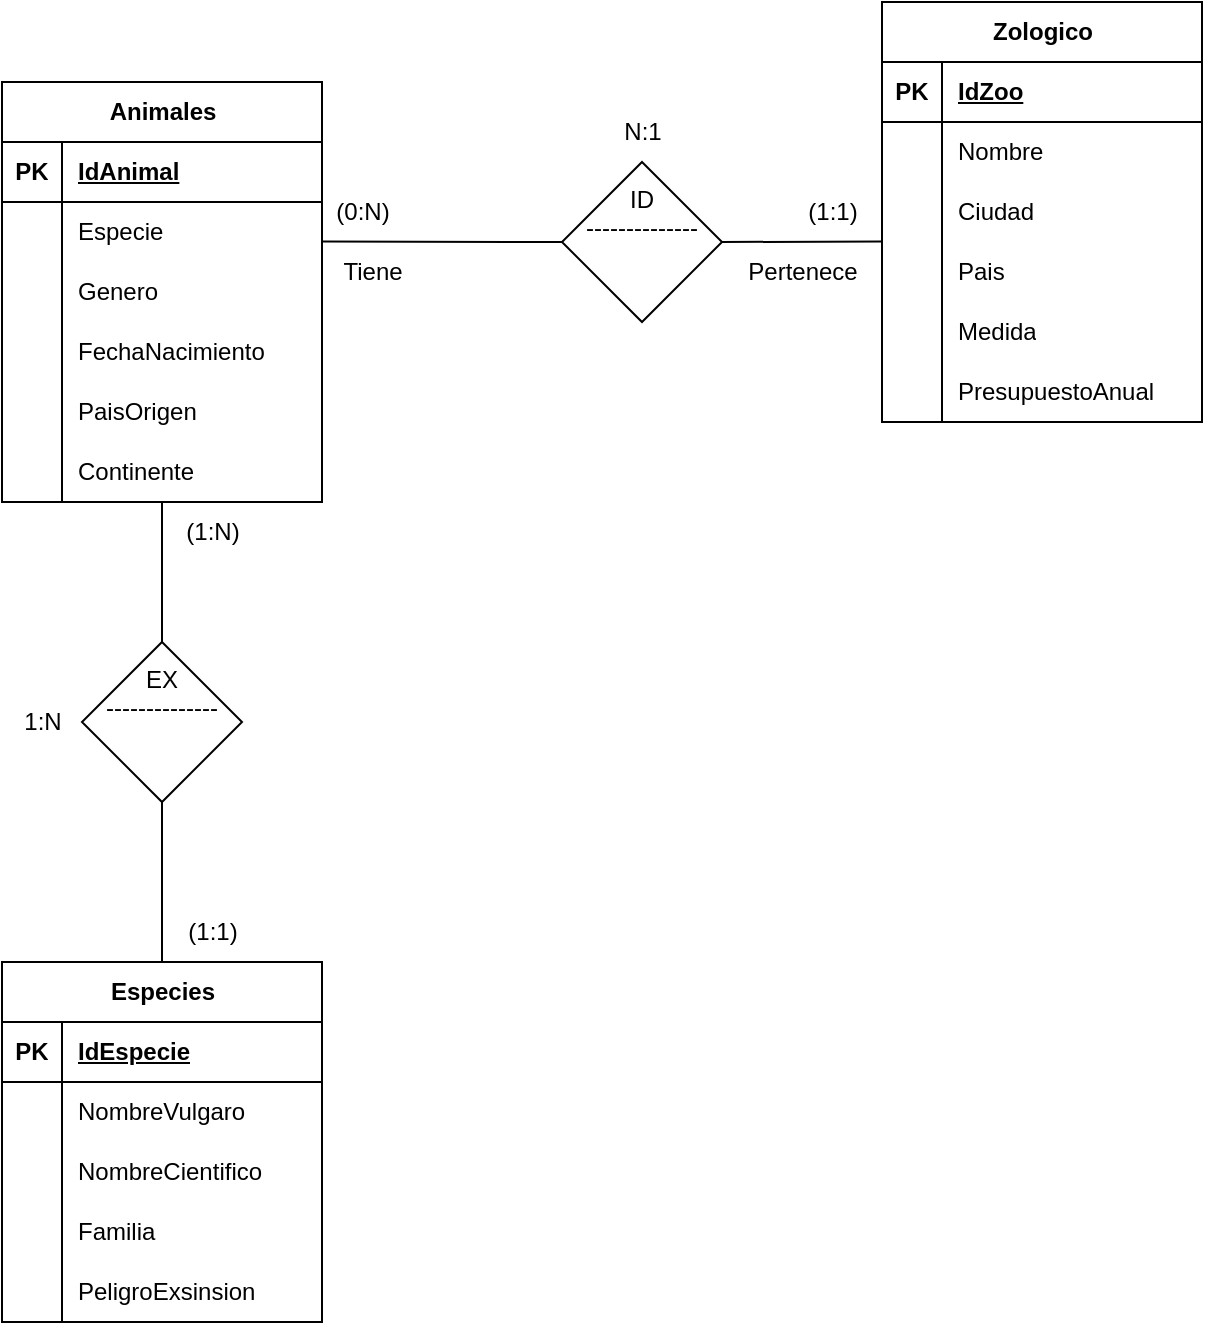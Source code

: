 <mxfile version="26.0.14">
  <diagram name="Página-1" id="LVxVNNkQAN6GGv_CCXWp">
    <mxGraphModel dx="1816" dy="537" grid="1" gridSize="10" guides="1" tooltips="1" connect="1" arrows="1" fold="1" page="1" pageScale="1" pageWidth="827" pageHeight="1169" math="0" shadow="0">
      <root>
        <mxCell id="0" />
        <mxCell id="1" parent="0" />
        <mxCell id="Okz9QfnFRRuH3IYtQU0A-1" value="Especies" style="shape=table;startSize=30;container=1;collapsible=1;childLayout=tableLayout;fixedRows=1;rowLines=0;fontStyle=1;align=center;resizeLast=1;html=1;" vertex="1" parent="1">
          <mxGeometry x="-40" y="960" width="160.0" height="180" as="geometry" />
        </mxCell>
        <mxCell id="Okz9QfnFRRuH3IYtQU0A-2" value="" style="shape=tableRow;horizontal=0;startSize=0;swimlaneHead=0;swimlaneBody=0;fillColor=none;collapsible=0;dropTarget=0;points=[[0,0.5],[1,0.5]];portConstraint=eastwest;top=0;left=0;right=0;bottom=1;" vertex="1" parent="Okz9QfnFRRuH3IYtQU0A-1">
          <mxGeometry y="30" width="160.0" height="30" as="geometry" />
        </mxCell>
        <mxCell id="Okz9QfnFRRuH3IYtQU0A-3" value="PK" style="shape=partialRectangle;connectable=0;fillColor=none;top=0;left=0;bottom=0;right=0;fontStyle=1;overflow=hidden;whiteSpace=wrap;html=1;" vertex="1" parent="Okz9QfnFRRuH3IYtQU0A-2">
          <mxGeometry width="30" height="30" as="geometry">
            <mxRectangle width="30" height="30" as="alternateBounds" />
          </mxGeometry>
        </mxCell>
        <mxCell id="Okz9QfnFRRuH3IYtQU0A-4" value="IdEspecie" style="shape=partialRectangle;connectable=0;fillColor=none;top=0;left=0;bottom=0;right=0;align=left;spacingLeft=6;fontStyle=5;overflow=hidden;whiteSpace=wrap;html=1;" vertex="1" parent="Okz9QfnFRRuH3IYtQU0A-2">
          <mxGeometry x="30" width="130.0" height="30" as="geometry">
            <mxRectangle width="130.0" height="30" as="alternateBounds" />
          </mxGeometry>
        </mxCell>
        <mxCell id="Okz9QfnFRRuH3IYtQU0A-5" value="" style="shape=tableRow;horizontal=0;startSize=0;swimlaneHead=0;swimlaneBody=0;fillColor=none;collapsible=0;dropTarget=0;points=[[0,0.5],[1,0.5]];portConstraint=eastwest;top=0;left=0;right=0;bottom=0;" vertex="1" parent="Okz9QfnFRRuH3IYtQU0A-1">
          <mxGeometry y="60" width="160.0" height="30" as="geometry" />
        </mxCell>
        <mxCell id="Okz9QfnFRRuH3IYtQU0A-6" value="" style="shape=partialRectangle;connectable=0;fillColor=none;top=0;left=0;bottom=0;right=0;editable=1;overflow=hidden;whiteSpace=wrap;html=1;" vertex="1" parent="Okz9QfnFRRuH3IYtQU0A-5">
          <mxGeometry width="30" height="30" as="geometry">
            <mxRectangle width="30" height="30" as="alternateBounds" />
          </mxGeometry>
        </mxCell>
        <mxCell id="Okz9QfnFRRuH3IYtQU0A-7" value="NombreVulgaro" style="shape=partialRectangle;connectable=0;fillColor=none;top=0;left=0;bottom=0;right=0;align=left;spacingLeft=6;overflow=hidden;whiteSpace=wrap;html=1;" vertex="1" parent="Okz9QfnFRRuH3IYtQU0A-5">
          <mxGeometry x="30" width="130.0" height="30" as="geometry">
            <mxRectangle width="130.0" height="30" as="alternateBounds" />
          </mxGeometry>
        </mxCell>
        <mxCell id="Okz9QfnFRRuH3IYtQU0A-8" value="" style="shape=tableRow;horizontal=0;startSize=0;swimlaneHead=0;swimlaneBody=0;fillColor=none;collapsible=0;dropTarget=0;points=[[0,0.5],[1,0.5]];portConstraint=eastwest;top=0;left=0;right=0;bottom=0;" vertex="1" parent="Okz9QfnFRRuH3IYtQU0A-1">
          <mxGeometry y="90" width="160.0" height="30" as="geometry" />
        </mxCell>
        <mxCell id="Okz9QfnFRRuH3IYtQU0A-9" value="" style="shape=partialRectangle;connectable=0;fillColor=none;top=0;left=0;bottom=0;right=0;editable=1;overflow=hidden;whiteSpace=wrap;html=1;" vertex="1" parent="Okz9QfnFRRuH3IYtQU0A-8">
          <mxGeometry width="30" height="30" as="geometry">
            <mxRectangle width="30" height="30" as="alternateBounds" />
          </mxGeometry>
        </mxCell>
        <mxCell id="Okz9QfnFRRuH3IYtQU0A-10" value="NombreCientifico" style="shape=partialRectangle;connectable=0;fillColor=none;top=0;left=0;bottom=0;right=0;align=left;spacingLeft=6;overflow=hidden;whiteSpace=wrap;html=1;" vertex="1" parent="Okz9QfnFRRuH3IYtQU0A-8">
          <mxGeometry x="30" width="130.0" height="30" as="geometry">
            <mxRectangle width="130.0" height="30" as="alternateBounds" />
          </mxGeometry>
        </mxCell>
        <mxCell id="Okz9QfnFRRuH3IYtQU0A-11" value="" style="shape=tableRow;horizontal=0;startSize=0;swimlaneHead=0;swimlaneBody=0;fillColor=none;collapsible=0;dropTarget=0;points=[[0,0.5],[1,0.5]];portConstraint=eastwest;top=0;left=0;right=0;bottom=0;" vertex="1" parent="Okz9QfnFRRuH3IYtQU0A-1">
          <mxGeometry y="120" width="160.0" height="30" as="geometry" />
        </mxCell>
        <mxCell id="Okz9QfnFRRuH3IYtQU0A-12" value="" style="shape=partialRectangle;connectable=0;fillColor=none;top=0;left=0;bottom=0;right=0;editable=1;overflow=hidden;whiteSpace=wrap;html=1;" vertex="1" parent="Okz9QfnFRRuH3IYtQU0A-11">
          <mxGeometry width="30" height="30" as="geometry">
            <mxRectangle width="30" height="30" as="alternateBounds" />
          </mxGeometry>
        </mxCell>
        <mxCell id="Okz9QfnFRRuH3IYtQU0A-13" value="Familia" style="shape=partialRectangle;connectable=0;fillColor=none;top=0;left=0;bottom=0;right=0;align=left;spacingLeft=6;overflow=hidden;whiteSpace=wrap;html=1;" vertex="1" parent="Okz9QfnFRRuH3IYtQU0A-11">
          <mxGeometry x="30" width="130.0" height="30" as="geometry">
            <mxRectangle width="130.0" height="30" as="alternateBounds" />
          </mxGeometry>
        </mxCell>
        <mxCell id="Okz9QfnFRRuH3IYtQU0A-53" value="" style="shape=tableRow;horizontal=0;startSize=0;swimlaneHead=0;swimlaneBody=0;fillColor=none;collapsible=0;dropTarget=0;points=[[0,0.5],[1,0.5]];portConstraint=eastwest;top=0;left=0;right=0;bottom=0;" vertex="1" parent="Okz9QfnFRRuH3IYtQU0A-1">
          <mxGeometry y="150" width="160.0" height="30" as="geometry" />
        </mxCell>
        <mxCell id="Okz9QfnFRRuH3IYtQU0A-54" value="" style="shape=partialRectangle;connectable=0;fillColor=none;top=0;left=0;bottom=0;right=0;editable=1;overflow=hidden;whiteSpace=wrap;html=1;" vertex="1" parent="Okz9QfnFRRuH3IYtQU0A-53">
          <mxGeometry width="30" height="30" as="geometry">
            <mxRectangle width="30" height="30" as="alternateBounds" />
          </mxGeometry>
        </mxCell>
        <mxCell id="Okz9QfnFRRuH3IYtQU0A-55" value="PeligroExsinsion" style="shape=partialRectangle;connectable=0;fillColor=none;top=0;left=0;bottom=0;right=0;align=left;spacingLeft=6;overflow=hidden;whiteSpace=wrap;html=1;" vertex="1" parent="Okz9QfnFRRuH3IYtQU0A-53">
          <mxGeometry x="30" width="130.0" height="30" as="geometry">
            <mxRectangle width="130.0" height="30" as="alternateBounds" />
          </mxGeometry>
        </mxCell>
        <mxCell id="Okz9QfnFRRuH3IYtQU0A-14" value="" style="group" vertex="1" connectable="0" parent="1">
          <mxGeometry x="240" y="560" width="80" height="80" as="geometry" />
        </mxCell>
        <mxCell id="Okz9QfnFRRuH3IYtQU0A-17" value="ID&lt;br&gt;-------------&lt;span style=&quot;background-color: transparent; color: light-dark(rgb(0, 0, 0), rgb(255, 255, 255));&quot;&gt;-&lt;/span&gt;&lt;div&gt;&lt;div&gt;&lt;br&gt;&lt;/div&gt;&lt;div&gt;&lt;br&gt;&lt;/div&gt;&lt;/div&gt;" style="rhombus;whiteSpace=wrap;html=1;movable=1;resizable=1;rotatable=1;deletable=1;editable=1;locked=0;connectable=1;" vertex="1" parent="Okz9QfnFRRuH3IYtQU0A-14">
          <mxGeometry width="80" height="80" as="geometry" />
        </mxCell>
        <mxCell id="Okz9QfnFRRuH3IYtQU0A-18" value="Animales" style="shape=table;startSize=30;container=1;collapsible=1;childLayout=tableLayout;fixedRows=1;rowLines=0;fontStyle=1;align=center;resizeLast=1;html=1;" vertex="1" parent="1">
          <mxGeometry x="-40" y="520" width="160.0" height="210" as="geometry" />
        </mxCell>
        <mxCell id="Okz9QfnFRRuH3IYtQU0A-19" value="" style="shape=tableRow;horizontal=0;startSize=0;swimlaneHead=0;swimlaneBody=0;fillColor=none;collapsible=0;dropTarget=0;points=[[0,0.5],[1,0.5]];portConstraint=eastwest;top=0;left=0;right=0;bottom=1;" vertex="1" parent="Okz9QfnFRRuH3IYtQU0A-18">
          <mxGeometry y="30" width="160.0" height="30" as="geometry" />
        </mxCell>
        <mxCell id="Okz9QfnFRRuH3IYtQU0A-20" value="PK" style="shape=partialRectangle;connectable=0;fillColor=none;top=0;left=0;bottom=0;right=0;fontStyle=1;overflow=hidden;whiteSpace=wrap;html=1;" vertex="1" parent="Okz9QfnFRRuH3IYtQU0A-19">
          <mxGeometry width="30" height="30" as="geometry">
            <mxRectangle width="30" height="30" as="alternateBounds" />
          </mxGeometry>
        </mxCell>
        <mxCell id="Okz9QfnFRRuH3IYtQU0A-21" value="IdAnimal" style="shape=partialRectangle;connectable=0;fillColor=none;top=0;left=0;bottom=0;right=0;align=left;spacingLeft=6;fontStyle=5;overflow=hidden;whiteSpace=wrap;html=1;" vertex="1" parent="Okz9QfnFRRuH3IYtQU0A-19">
          <mxGeometry x="30" width="130.0" height="30" as="geometry">
            <mxRectangle width="130.0" height="30" as="alternateBounds" />
          </mxGeometry>
        </mxCell>
        <mxCell id="Okz9QfnFRRuH3IYtQU0A-22" value="" style="shape=tableRow;horizontal=0;startSize=0;swimlaneHead=0;swimlaneBody=0;fillColor=none;collapsible=0;dropTarget=0;points=[[0,0.5],[1,0.5]];portConstraint=eastwest;top=0;left=0;right=0;bottom=0;" vertex="1" parent="Okz9QfnFRRuH3IYtQU0A-18">
          <mxGeometry y="60" width="160.0" height="30" as="geometry" />
        </mxCell>
        <mxCell id="Okz9QfnFRRuH3IYtQU0A-23" value="" style="shape=partialRectangle;connectable=0;fillColor=none;top=0;left=0;bottom=0;right=0;editable=1;overflow=hidden;whiteSpace=wrap;html=1;" vertex="1" parent="Okz9QfnFRRuH3IYtQU0A-22">
          <mxGeometry width="30" height="30" as="geometry">
            <mxRectangle width="30" height="30" as="alternateBounds" />
          </mxGeometry>
        </mxCell>
        <mxCell id="Okz9QfnFRRuH3IYtQU0A-24" value="Especie" style="shape=partialRectangle;connectable=0;fillColor=none;top=0;left=0;bottom=0;right=0;align=left;spacingLeft=6;overflow=hidden;whiteSpace=wrap;html=1;" vertex="1" parent="Okz9QfnFRRuH3IYtQU0A-22">
          <mxGeometry x="30" width="130.0" height="30" as="geometry">
            <mxRectangle width="130.0" height="30" as="alternateBounds" />
          </mxGeometry>
        </mxCell>
        <mxCell id="Okz9QfnFRRuH3IYtQU0A-25" value="" style="shape=tableRow;horizontal=0;startSize=0;swimlaneHead=0;swimlaneBody=0;fillColor=none;collapsible=0;dropTarget=0;points=[[0,0.5],[1,0.5]];portConstraint=eastwest;top=0;left=0;right=0;bottom=0;" vertex="1" parent="Okz9QfnFRRuH3IYtQU0A-18">
          <mxGeometry y="90" width="160.0" height="30" as="geometry" />
        </mxCell>
        <mxCell id="Okz9QfnFRRuH3IYtQU0A-26" value="" style="shape=partialRectangle;connectable=0;fillColor=none;top=0;left=0;bottom=0;right=0;editable=1;overflow=hidden;whiteSpace=wrap;html=1;" vertex="1" parent="Okz9QfnFRRuH3IYtQU0A-25">
          <mxGeometry width="30" height="30" as="geometry">
            <mxRectangle width="30" height="30" as="alternateBounds" />
          </mxGeometry>
        </mxCell>
        <mxCell id="Okz9QfnFRRuH3IYtQU0A-27" value="Genero" style="shape=partialRectangle;connectable=0;fillColor=none;top=0;left=0;bottom=0;right=0;align=left;spacingLeft=6;overflow=hidden;whiteSpace=wrap;html=1;" vertex="1" parent="Okz9QfnFRRuH3IYtQU0A-25">
          <mxGeometry x="30" width="130.0" height="30" as="geometry">
            <mxRectangle width="130.0" height="30" as="alternateBounds" />
          </mxGeometry>
        </mxCell>
        <mxCell id="Okz9QfnFRRuH3IYtQU0A-28" value="" style="shape=tableRow;horizontal=0;startSize=0;swimlaneHead=0;swimlaneBody=0;fillColor=none;collapsible=0;dropTarget=0;points=[[0,0.5],[1,0.5]];portConstraint=eastwest;top=0;left=0;right=0;bottom=0;" vertex="1" parent="Okz9QfnFRRuH3IYtQU0A-18">
          <mxGeometry y="120" width="160.0" height="30" as="geometry" />
        </mxCell>
        <mxCell id="Okz9QfnFRRuH3IYtQU0A-29" value="" style="shape=partialRectangle;connectable=0;fillColor=none;top=0;left=0;bottom=0;right=0;editable=1;overflow=hidden;whiteSpace=wrap;html=1;" vertex="1" parent="Okz9QfnFRRuH3IYtQU0A-28">
          <mxGeometry width="30" height="30" as="geometry">
            <mxRectangle width="30" height="30" as="alternateBounds" />
          </mxGeometry>
        </mxCell>
        <mxCell id="Okz9QfnFRRuH3IYtQU0A-30" value="FechaNacimiento" style="shape=partialRectangle;connectable=0;fillColor=none;top=0;left=0;bottom=0;right=0;align=left;spacingLeft=6;overflow=hidden;whiteSpace=wrap;html=1;" vertex="1" parent="Okz9QfnFRRuH3IYtQU0A-28">
          <mxGeometry x="30" width="130.0" height="30" as="geometry">
            <mxRectangle width="130.0" height="30" as="alternateBounds" />
          </mxGeometry>
        </mxCell>
        <mxCell id="Okz9QfnFRRuH3IYtQU0A-56" value="" style="shape=tableRow;horizontal=0;startSize=0;swimlaneHead=0;swimlaneBody=0;fillColor=none;collapsible=0;dropTarget=0;points=[[0,0.5],[1,0.5]];portConstraint=eastwest;top=0;left=0;right=0;bottom=0;" vertex="1" parent="Okz9QfnFRRuH3IYtQU0A-18">
          <mxGeometry y="150" width="160.0" height="30" as="geometry" />
        </mxCell>
        <mxCell id="Okz9QfnFRRuH3IYtQU0A-57" value="" style="shape=partialRectangle;connectable=0;fillColor=none;top=0;left=0;bottom=0;right=0;editable=1;overflow=hidden;whiteSpace=wrap;html=1;" vertex="1" parent="Okz9QfnFRRuH3IYtQU0A-56">
          <mxGeometry width="30" height="30" as="geometry">
            <mxRectangle width="30" height="30" as="alternateBounds" />
          </mxGeometry>
        </mxCell>
        <mxCell id="Okz9QfnFRRuH3IYtQU0A-58" value="PaisOrigen" style="shape=partialRectangle;connectable=0;fillColor=none;top=0;left=0;bottom=0;right=0;align=left;spacingLeft=6;overflow=hidden;whiteSpace=wrap;html=1;" vertex="1" parent="Okz9QfnFRRuH3IYtQU0A-56">
          <mxGeometry x="30" width="130.0" height="30" as="geometry">
            <mxRectangle width="130.0" height="30" as="alternateBounds" />
          </mxGeometry>
        </mxCell>
        <mxCell id="Okz9QfnFRRuH3IYtQU0A-59" value="" style="shape=tableRow;horizontal=0;startSize=0;swimlaneHead=0;swimlaneBody=0;fillColor=none;collapsible=0;dropTarget=0;points=[[0,0.5],[1,0.5]];portConstraint=eastwest;top=0;left=0;right=0;bottom=0;" vertex="1" parent="Okz9QfnFRRuH3IYtQU0A-18">
          <mxGeometry y="180" width="160.0" height="30" as="geometry" />
        </mxCell>
        <mxCell id="Okz9QfnFRRuH3IYtQU0A-60" value="" style="shape=partialRectangle;connectable=0;fillColor=none;top=0;left=0;bottom=0;right=0;editable=1;overflow=hidden;whiteSpace=wrap;html=1;" vertex="1" parent="Okz9QfnFRRuH3IYtQU0A-59">
          <mxGeometry width="30" height="30" as="geometry">
            <mxRectangle width="30" height="30" as="alternateBounds" />
          </mxGeometry>
        </mxCell>
        <mxCell id="Okz9QfnFRRuH3IYtQU0A-61" value="Continente" style="shape=partialRectangle;connectable=0;fillColor=none;top=0;left=0;bottom=0;right=0;align=left;spacingLeft=6;overflow=hidden;whiteSpace=wrap;html=1;" vertex="1" parent="Okz9QfnFRRuH3IYtQU0A-59">
          <mxGeometry x="30" width="130.0" height="30" as="geometry">
            <mxRectangle width="130.0" height="30" as="alternateBounds" />
          </mxGeometry>
        </mxCell>
        <mxCell id="Okz9QfnFRRuH3IYtQU0A-31" value="Zologico" style="shape=table;startSize=30;container=1;collapsible=1;childLayout=tableLayout;fixedRows=1;rowLines=0;fontStyle=1;align=center;resizeLast=1;html=1;" vertex="1" parent="1">
          <mxGeometry x="400" y="480" width="160.0" height="210" as="geometry" />
        </mxCell>
        <mxCell id="Okz9QfnFRRuH3IYtQU0A-32" value="" style="shape=tableRow;horizontal=0;startSize=0;swimlaneHead=0;swimlaneBody=0;fillColor=none;collapsible=0;dropTarget=0;points=[[0,0.5],[1,0.5]];portConstraint=eastwest;top=0;left=0;right=0;bottom=1;" vertex="1" parent="Okz9QfnFRRuH3IYtQU0A-31">
          <mxGeometry y="30" width="160.0" height="30" as="geometry" />
        </mxCell>
        <mxCell id="Okz9QfnFRRuH3IYtQU0A-33" value="PK" style="shape=partialRectangle;connectable=0;fillColor=none;top=0;left=0;bottom=0;right=0;fontStyle=1;overflow=hidden;whiteSpace=wrap;html=1;" vertex="1" parent="Okz9QfnFRRuH3IYtQU0A-32">
          <mxGeometry width="30" height="30" as="geometry">
            <mxRectangle width="30" height="30" as="alternateBounds" />
          </mxGeometry>
        </mxCell>
        <mxCell id="Okz9QfnFRRuH3IYtQU0A-34" value="IdZoo" style="shape=partialRectangle;connectable=0;fillColor=none;top=0;left=0;bottom=0;right=0;align=left;spacingLeft=6;fontStyle=5;overflow=hidden;whiteSpace=wrap;html=1;" vertex="1" parent="Okz9QfnFRRuH3IYtQU0A-32">
          <mxGeometry x="30" width="130.0" height="30" as="geometry">
            <mxRectangle width="130.0" height="30" as="alternateBounds" />
          </mxGeometry>
        </mxCell>
        <mxCell id="Okz9QfnFRRuH3IYtQU0A-35" value="" style="shape=tableRow;horizontal=0;startSize=0;swimlaneHead=0;swimlaneBody=0;fillColor=none;collapsible=0;dropTarget=0;points=[[0,0.5],[1,0.5]];portConstraint=eastwest;top=0;left=0;right=0;bottom=0;" vertex="1" parent="Okz9QfnFRRuH3IYtQU0A-31">
          <mxGeometry y="60" width="160.0" height="30" as="geometry" />
        </mxCell>
        <mxCell id="Okz9QfnFRRuH3IYtQU0A-36" value="" style="shape=partialRectangle;connectable=0;fillColor=none;top=0;left=0;bottom=0;right=0;editable=1;overflow=hidden;whiteSpace=wrap;html=1;" vertex="1" parent="Okz9QfnFRRuH3IYtQU0A-35">
          <mxGeometry width="30" height="30" as="geometry">
            <mxRectangle width="30" height="30" as="alternateBounds" />
          </mxGeometry>
        </mxCell>
        <mxCell id="Okz9QfnFRRuH3IYtQU0A-37" value="Nombre" style="shape=partialRectangle;connectable=0;fillColor=none;top=0;left=0;bottom=0;right=0;align=left;spacingLeft=6;overflow=hidden;whiteSpace=wrap;html=1;" vertex="1" parent="Okz9QfnFRRuH3IYtQU0A-35">
          <mxGeometry x="30" width="130.0" height="30" as="geometry">
            <mxRectangle width="130.0" height="30" as="alternateBounds" />
          </mxGeometry>
        </mxCell>
        <mxCell id="Okz9QfnFRRuH3IYtQU0A-38" value="" style="shape=tableRow;horizontal=0;startSize=0;swimlaneHead=0;swimlaneBody=0;fillColor=none;collapsible=0;dropTarget=0;points=[[0,0.5],[1,0.5]];portConstraint=eastwest;top=0;left=0;right=0;bottom=0;" vertex="1" parent="Okz9QfnFRRuH3IYtQU0A-31">
          <mxGeometry y="90" width="160.0" height="30" as="geometry" />
        </mxCell>
        <mxCell id="Okz9QfnFRRuH3IYtQU0A-39" value="" style="shape=partialRectangle;connectable=0;fillColor=none;top=0;left=0;bottom=0;right=0;editable=1;overflow=hidden;whiteSpace=wrap;html=1;" vertex="1" parent="Okz9QfnFRRuH3IYtQU0A-38">
          <mxGeometry width="30" height="30" as="geometry">
            <mxRectangle width="30" height="30" as="alternateBounds" />
          </mxGeometry>
        </mxCell>
        <mxCell id="Okz9QfnFRRuH3IYtQU0A-40" value="Ciudad" style="shape=partialRectangle;connectable=0;fillColor=none;top=0;left=0;bottom=0;right=0;align=left;spacingLeft=6;overflow=hidden;whiteSpace=wrap;html=1;" vertex="1" parent="Okz9QfnFRRuH3IYtQU0A-38">
          <mxGeometry x="30" width="130.0" height="30" as="geometry">
            <mxRectangle width="130.0" height="30" as="alternateBounds" />
          </mxGeometry>
        </mxCell>
        <mxCell id="Okz9QfnFRRuH3IYtQU0A-41" value="" style="shape=tableRow;horizontal=0;startSize=0;swimlaneHead=0;swimlaneBody=0;fillColor=none;collapsible=0;dropTarget=0;points=[[0,0.5],[1,0.5]];portConstraint=eastwest;top=0;left=0;right=0;bottom=0;" vertex="1" parent="Okz9QfnFRRuH3IYtQU0A-31">
          <mxGeometry y="120" width="160.0" height="30" as="geometry" />
        </mxCell>
        <mxCell id="Okz9QfnFRRuH3IYtQU0A-42" value="" style="shape=partialRectangle;connectable=0;fillColor=none;top=0;left=0;bottom=0;right=0;editable=1;overflow=hidden;whiteSpace=wrap;html=1;" vertex="1" parent="Okz9QfnFRRuH3IYtQU0A-41">
          <mxGeometry width="30" height="30" as="geometry">
            <mxRectangle width="30" height="30" as="alternateBounds" />
          </mxGeometry>
        </mxCell>
        <mxCell id="Okz9QfnFRRuH3IYtQU0A-43" value="Pais" style="shape=partialRectangle;connectable=0;fillColor=none;top=0;left=0;bottom=0;right=0;align=left;spacingLeft=6;overflow=hidden;whiteSpace=wrap;html=1;" vertex="1" parent="Okz9QfnFRRuH3IYtQU0A-41">
          <mxGeometry x="30" width="130.0" height="30" as="geometry">
            <mxRectangle width="130.0" height="30" as="alternateBounds" />
          </mxGeometry>
        </mxCell>
        <mxCell id="Okz9QfnFRRuH3IYtQU0A-44" value="" style="shape=tableRow;horizontal=0;startSize=0;swimlaneHead=0;swimlaneBody=0;fillColor=none;collapsible=0;dropTarget=0;points=[[0,0.5],[1,0.5]];portConstraint=eastwest;top=0;left=0;right=0;bottom=0;" vertex="1" parent="Okz9QfnFRRuH3IYtQU0A-31">
          <mxGeometry y="150" width="160.0" height="30" as="geometry" />
        </mxCell>
        <mxCell id="Okz9QfnFRRuH3IYtQU0A-45" value="" style="shape=partialRectangle;connectable=0;fillColor=none;top=0;left=0;bottom=0;right=0;editable=1;overflow=hidden;whiteSpace=wrap;html=1;" vertex="1" parent="Okz9QfnFRRuH3IYtQU0A-44">
          <mxGeometry width="30" height="30" as="geometry">
            <mxRectangle width="30" height="30" as="alternateBounds" />
          </mxGeometry>
        </mxCell>
        <mxCell id="Okz9QfnFRRuH3IYtQU0A-46" value="Medida" style="shape=partialRectangle;connectable=0;fillColor=none;top=0;left=0;bottom=0;right=0;align=left;spacingLeft=6;overflow=hidden;whiteSpace=wrap;html=1;" vertex="1" parent="Okz9QfnFRRuH3IYtQU0A-44">
          <mxGeometry x="30" width="130.0" height="30" as="geometry">
            <mxRectangle width="130.0" height="30" as="alternateBounds" />
          </mxGeometry>
        </mxCell>
        <mxCell id="Okz9QfnFRRuH3IYtQU0A-50" value="" style="shape=tableRow;horizontal=0;startSize=0;swimlaneHead=0;swimlaneBody=0;fillColor=none;collapsible=0;dropTarget=0;points=[[0,0.5],[1,0.5]];portConstraint=eastwest;top=0;left=0;right=0;bottom=0;" vertex="1" parent="Okz9QfnFRRuH3IYtQU0A-31">
          <mxGeometry y="180" width="160.0" height="30" as="geometry" />
        </mxCell>
        <mxCell id="Okz9QfnFRRuH3IYtQU0A-51" value="" style="shape=partialRectangle;connectable=0;fillColor=none;top=0;left=0;bottom=0;right=0;editable=1;overflow=hidden;whiteSpace=wrap;html=1;" vertex="1" parent="Okz9QfnFRRuH3IYtQU0A-50">
          <mxGeometry width="30" height="30" as="geometry">
            <mxRectangle width="30" height="30" as="alternateBounds" />
          </mxGeometry>
        </mxCell>
        <mxCell id="Okz9QfnFRRuH3IYtQU0A-52" value="PresupuestoAnual" style="shape=partialRectangle;connectable=0;fillColor=none;top=0;left=0;bottom=0;right=0;align=left;spacingLeft=6;overflow=hidden;whiteSpace=wrap;html=1;" vertex="1" parent="Okz9QfnFRRuH3IYtQU0A-50">
          <mxGeometry x="30" width="130.0" height="30" as="geometry">
            <mxRectangle width="130.0" height="30" as="alternateBounds" />
          </mxGeometry>
        </mxCell>
        <mxCell id="Okz9QfnFRRuH3IYtQU0A-16" value="" style="endArrow=none;html=1;rounded=0;entryX=0;entryY=-0.008;entryDx=0;entryDy=0;exitX=1;exitY=0.5;exitDx=0;exitDy=0;entryPerimeter=0;movable=1;resizable=1;rotatable=1;deletable=1;editable=1;locked=0;connectable=1;" edge="1" parent="1" source="Okz9QfnFRRuH3IYtQU0A-17" target="Okz9QfnFRRuH3IYtQU0A-41">
          <mxGeometry width="50" height="50" relative="1" as="geometry">
            <mxPoint x="290" y="541" as="sourcePoint" />
            <mxPoint x="349" y="561" as="targetPoint" />
          </mxGeometry>
        </mxCell>
        <mxCell id="Okz9QfnFRRuH3IYtQU0A-15" value="" style="endArrow=none;html=1;rounded=0;entryX=0;entryY=0.5;entryDx=0;entryDy=0;entryPerimeter=0;movable=1;resizable=1;rotatable=1;deletable=1;editable=1;locked=0;connectable=1;exitX=0.999;exitY=0.66;exitDx=0;exitDy=0;exitPerimeter=0;" edge="1" parent="1" target="Okz9QfnFRRuH3IYtQU0A-17" source="Okz9QfnFRRuH3IYtQU0A-22">
          <mxGeometry width="50" height="50" relative="1" as="geometry">
            <mxPoint x="130" y="600" as="sourcePoint" />
            <mxPoint x="240" y="601" as="targetPoint" />
          </mxGeometry>
        </mxCell>
        <mxCell id="Okz9QfnFRRuH3IYtQU0A-62" value="(0:N)" style="text;html=1;align=center;verticalAlign=middle;resizable=0;points=[];autosize=1;strokeColor=none;fillColor=none;" vertex="1" parent="1">
          <mxGeometry x="115" y="570" width="50" height="30" as="geometry" />
        </mxCell>
        <mxCell id="Okz9QfnFRRuH3IYtQU0A-65" value="Tiene" style="text;html=1;align=center;verticalAlign=middle;resizable=0;points=[];autosize=1;strokeColor=none;fillColor=none;" vertex="1" parent="1">
          <mxGeometry x="120" y="600" width="50" height="30" as="geometry" />
        </mxCell>
        <mxCell id="Okz9QfnFRRuH3IYtQU0A-66" value="(1:1)" style="text;html=1;align=center;verticalAlign=middle;resizable=0;points=[];autosize=1;strokeColor=none;fillColor=none;" vertex="1" parent="1">
          <mxGeometry x="350" y="570" width="50" height="30" as="geometry" />
        </mxCell>
        <mxCell id="Okz9QfnFRRuH3IYtQU0A-67" value="Pertenece" style="text;html=1;align=center;verticalAlign=middle;resizable=0;points=[];autosize=1;strokeColor=none;fillColor=none;" vertex="1" parent="1">
          <mxGeometry x="320" y="600" width="80" height="30" as="geometry" />
        </mxCell>
        <mxCell id="Okz9QfnFRRuH3IYtQU0A-68" value="N:1" style="text;html=1;align=center;verticalAlign=middle;resizable=0;points=[];autosize=1;strokeColor=none;fillColor=none;" vertex="1" parent="1">
          <mxGeometry x="260" y="530" width="40" height="30" as="geometry" />
        </mxCell>
        <mxCell id="Okz9QfnFRRuH3IYtQU0A-69" value="" style="group" vertex="1" connectable="0" parent="1">
          <mxGeometry y="800" width="80" height="80" as="geometry" />
        </mxCell>
        <mxCell id="Okz9QfnFRRuH3IYtQU0A-70" value="EX&lt;br&gt;-------------&lt;span style=&quot;background-color: transparent; color: light-dark(rgb(0, 0, 0), rgb(255, 255, 255));&quot;&gt;-&lt;/span&gt;&lt;div&gt;&lt;div&gt;&lt;br&gt;&lt;/div&gt;&lt;div&gt;&lt;br&gt;&lt;/div&gt;&lt;/div&gt;" style="rhombus;whiteSpace=wrap;html=1;movable=1;resizable=1;rotatable=1;deletable=1;editable=1;locked=0;connectable=1;" vertex="1" parent="Okz9QfnFRRuH3IYtQU0A-69">
          <mxGeometry width="80" height="80" as="geometry" />
        </mxCell>
        <mxCell id="Okz9QfnFRRuH3IYtQU0A-71" value="" style="endArrow=none;html=1;rounded=0;movable=1;resizable=1;rotatable=1;deletable=1;editable=1;locked=0;connectable=1;" edge="1" parent="1">
          <mxGeometry width="50" height="50" relative="1" as="geometry">
            <mxPoint x="40" y="730" as="sourcePoint" />
            <mxPoint x="40" y="800" as="targetPoint" />
          </mxGeometry>
        </mxCell>
        <mxCell id="Okz9QfnFRRuH3IYtQU0A-77" value="" style="endArrow=none;html=1;rounded=0;movable=1;resizable=1;rotatable=1;deletable=1;editable=1;locked=0;connectable=1;exitX=0.5;exitY=1;exitDx=0;exitDy=0;entryX=0.5;entryY=0;entryDx=0;entryDy=0;" edge="1" parent="1" source="Okz9QfnFRRuH3IYtQU0A-70" target="Okz9QfnFRRuH3IYtQU0A-1">
          <mxGeometry width="50" height="50" relative="1" as="geometry">
            <mxPoint x="20" y="890" as="sourcePoint" />
            <mxPoint x="20" y="960" as="targetPoint" />
          </mxGeometry>
        </mxCell>
        <mxCell id="Okz9QfnFRRuH3IYtQU0A-78" value="(1:N)" style="text;html=1;align=center;verticalAlign=middle;resizable=0;points=[];autosize=1;strokeColor=none;fillColor=none;" vertex="1" parent="1">
          <mxGeometry x="40" y="730" width="50" height="30" as="geometry" />
        </mxCell>
        <mxCell id="Okz9QfnFRRuH3IYtQU0A-79" value="(1:1)" style="text;html=1;align=center;verticalAlign=middle;resizable=0;points=[];autosize=1;strokeColor=none;fillColor=none;" vertex="1" parent="1">
          <mxGeometry x="40" y="930" width="50" height="30" as="geometry" />
        </mxCell>
        <mxCell id="Okz9QfnFRRuH3IYtQU0A-80" value="1:N" style="text;html=1;align=center;verticalAlign=middle;resizable=0;points=[];autosize=1;strokeColor=none;fillColor=none;" vertex="1" parent="1">
          <mxGeometry x="-40" y="825" width="40" height="30" as="geometry" />
        </mxCell>
      </root>
    </mxGraphModel>
  </diagram>
</mxfile>
